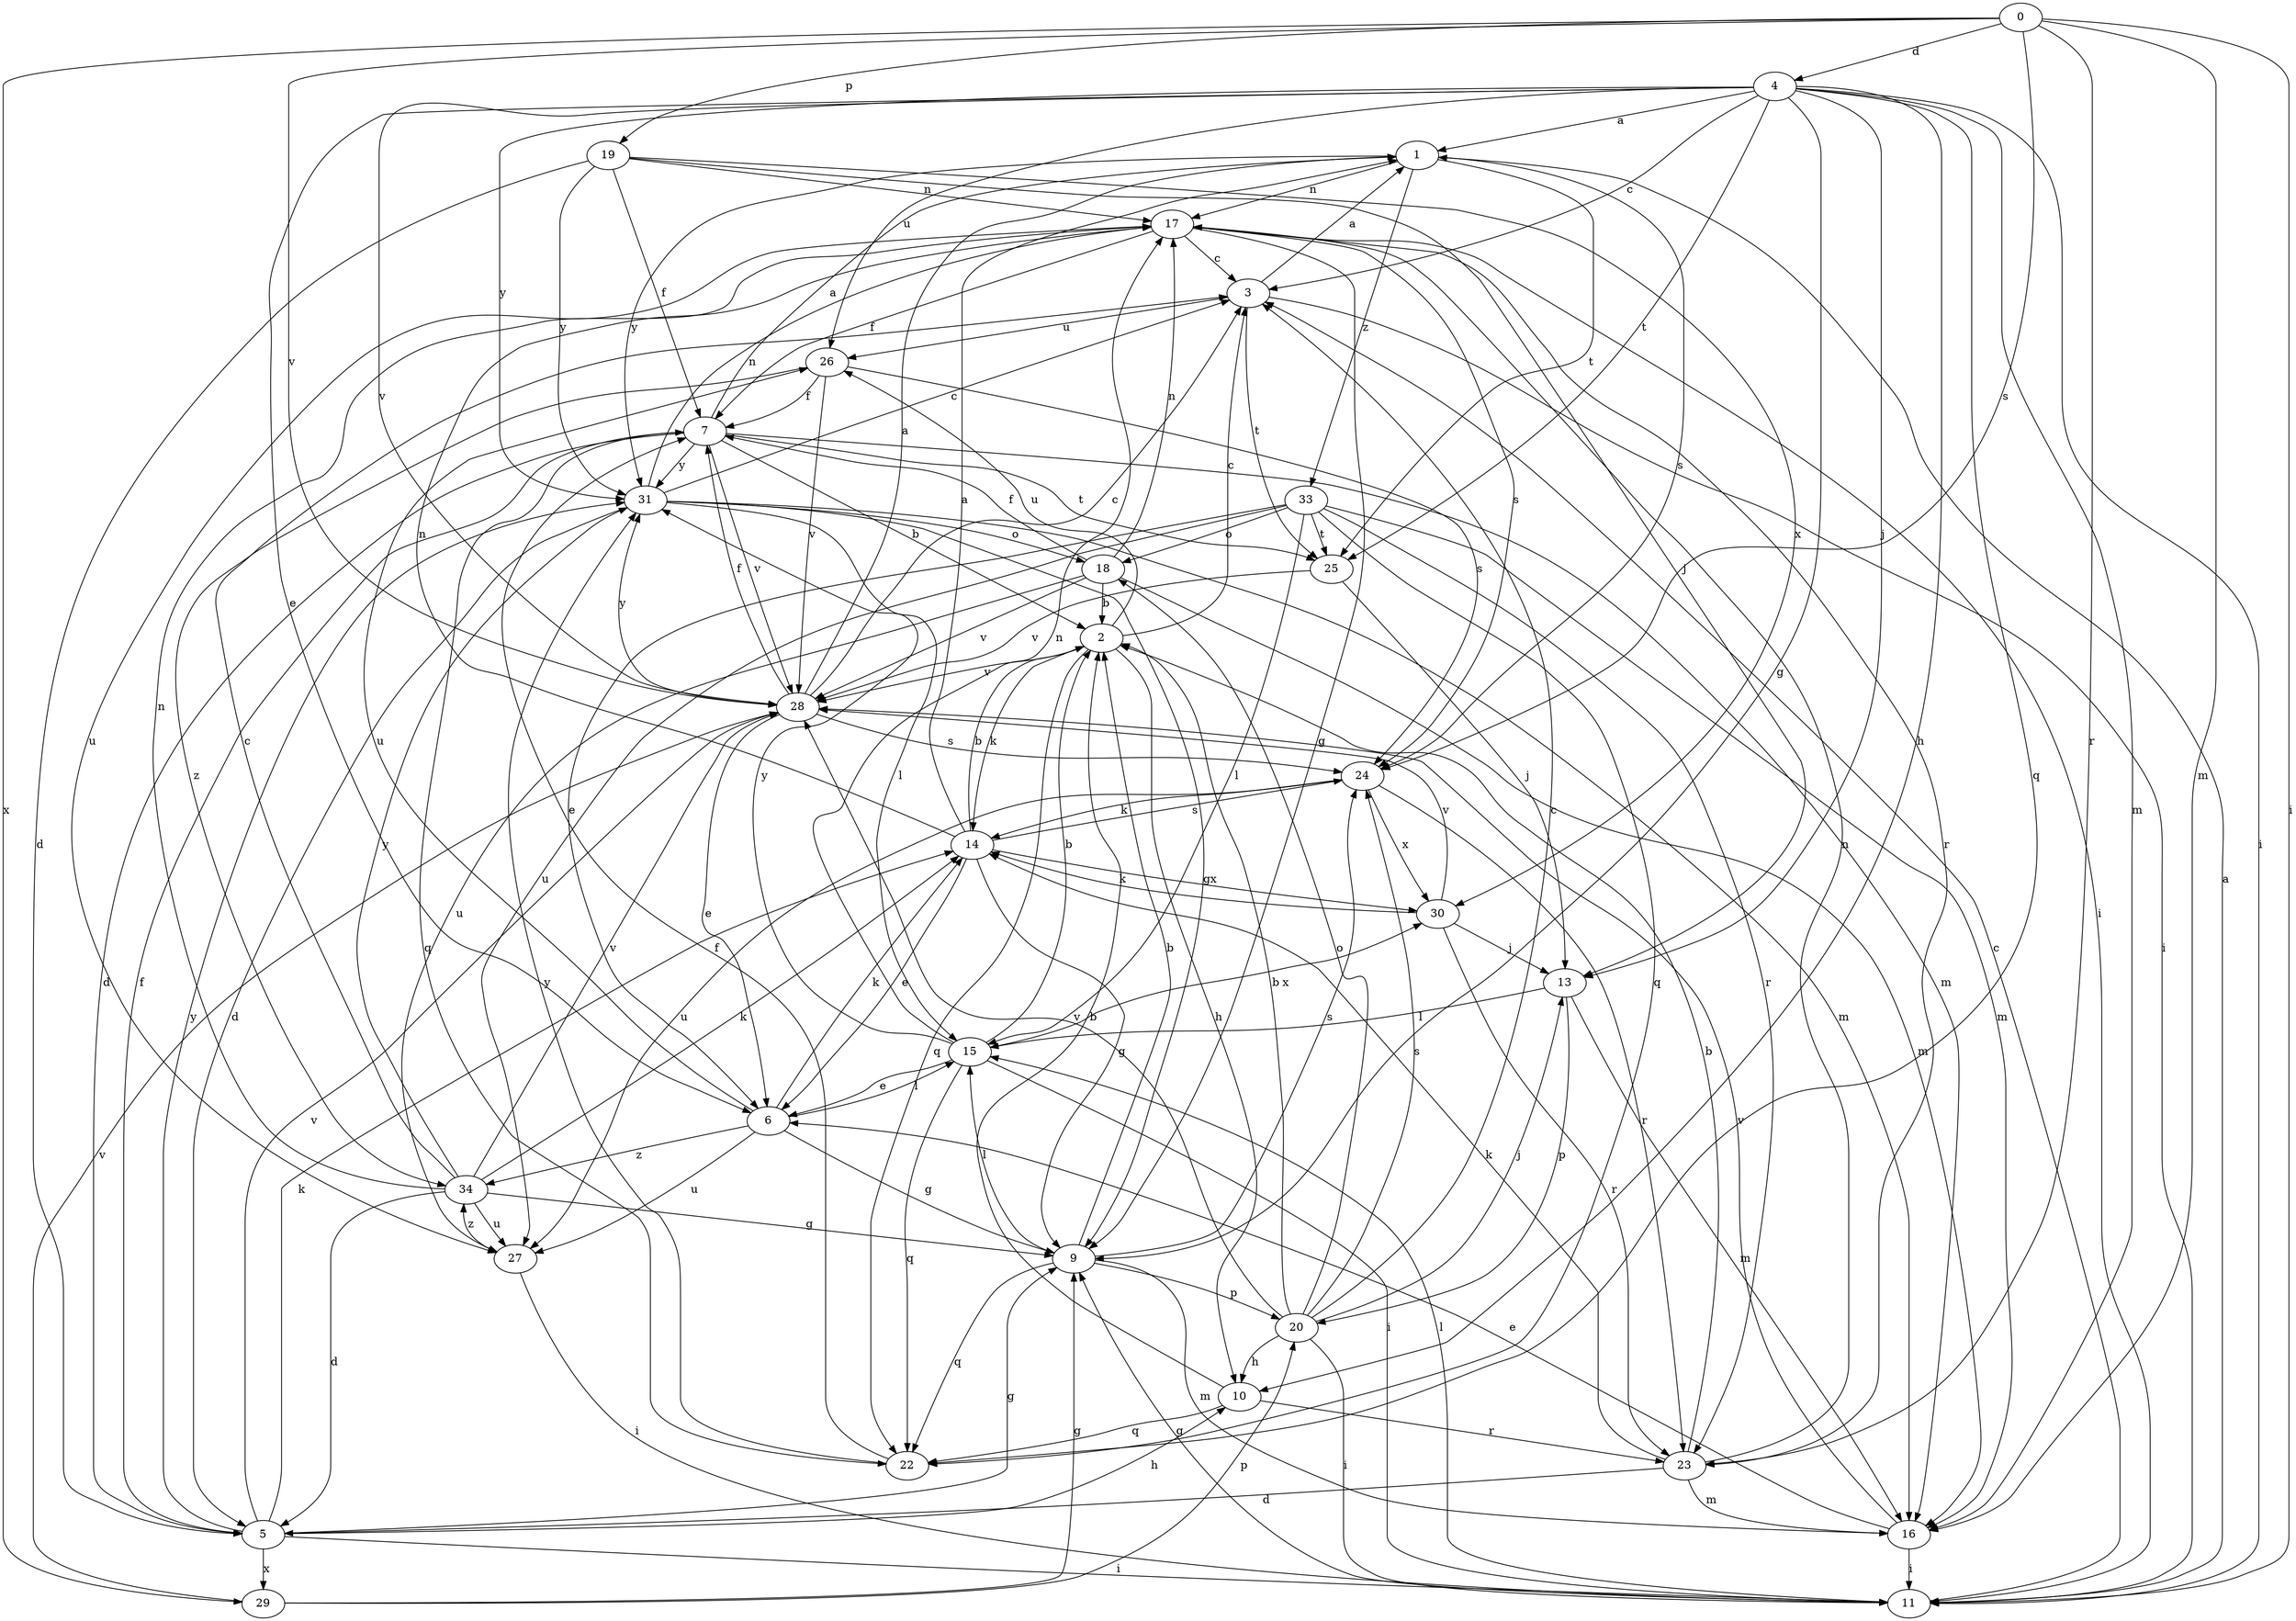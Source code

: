 strict digraph  {
0;
1;
2;
3;
4;
5;
6;
7;
9;
10;
11;
13;
14;
15;
16;
17;
18;
19;
20;
22;
23;
24;
25;
26;
27;
28;
29;
30;
31;
33;
34;
0 -> 4  [label=d];
0 -> 11  [label=i];
0 -> 16  [label=m];
0 -> 19  [label=p];
0 -> 23  [label=r];
0 -> 24  [label=s];
0 -> 28  [label=v];
0 -> 29  [label=x];
1 -> 17  [label=n];
1 -> 24  [label=s];
1 -> 25  [label=t];
1 -> 31  [label=y];
1 -> 33  [label=z];
2 -> 3  [label=c];
2 -> 10  [label=h];
2 -> 14  [label=k];
2 -> 22  [label=q];
2 -> 26  [label=u];
2 -> 28  [label=v];
3 -> 1  [label=a];
3 -> 11  [label=i];
3 -> 25  [label=t];
3 -> 26  [label=u];
4 -> 1  [label=a];
4 -> 3  [label=c];
4 -> 6  [label=e];
4 -> 9  [label=g];
4 -> 10  [label=h];
4 -> 11  [label=i];
4 -> 13  [label=j];
4 -> 16  [label=m];
4 -> 22  [label=q];
4 -> 25  [label=t];
4 -> 26  [label=u];
4 -> 28  [label=v];
4 -> 31  [label=y];
5 -> 7  [label=f];
5 -> 9  [label=g];
5 -> 10  [label=h];
5 -> 11  [label=i];
5 -> 14  [label=k];
5 -> 28  [label=v];
5 -> 29  [label=x];
5 -> 31  [label=y];
6 -> 9  [label=g];
6 -> 14  [label=k];
6 -> 15  [label=l];
6 -> 26  [label=u];
6 -> 27  [label=u];
6 -> 34  [label=z];
7 -> 1  [label=a];
7 -> 2  [label=b];
7 -> 5  [label=d];
7 -> 16  [label=m];
7 -> 22  [label=q];
7 -> 25  [label=t];
7 -> 28  [label=v];
7 -> 31  [label=y];
9 -> 2  [label=b];
9 -> 15  [label=l];
9 -> 16  [label=m];
9 -> 20  [label=p];
9 -> 22  [label=q];
9 -> 24  [label=s];
10 -> 2  [label=b];
10 -> 22  [label=q];
10 -> 23  [label=r];
11 -> 1  [label=a];
11 -> 3  [label=c];
11 -> 9  [label=g];
11 -> 15  [label=l];
13 -> 15  [label=l];
13 -> 16  [label=m];
13 -> 20  [label=p];
14 -> 1  [label=a];
14 -> 2  [label=b];
14 -> 6  [label=e];
14 -> 9  [label=g];
14 -> 17  [label=n];
14 -> 24  [label=s];
14 -> 30  [label=x];
15 -> 2  [label=b];
15 -> 6  [label=e];
15 -> 11  [label=i];
15 -> 17  [label=n];
15 -> 22  [label=q];
15 -> 30  [label=x];
15 -> 31  [label=y];
16 -> 6  [label=e];
16 -> 11  [label=i];
16 -> 28  [label=v];
17 -> 3  [label=c];
17 -> 7  [label=f];
17 -> 9  [label=g];
17 -> 11  [label=i];
17 -> 23  [label=r];
17 -> 24  [label=s];
17 -> 27  [label=u];
18 -> 2  [label=b];
18 -> 7  [label=f];
18 -> 16  [label=m];
18 -> 17  [label=n];
18 -> 27  [label=u];
18 -> 28  [label=v];
19 -> 5  [label=d];
19 -> 7  [label=f];
19 -> 13  [label=j];
19 -> 17  [label=n];
19 -> 30  [label=x];
19 -> 31  [label=y];
20 -> 2  [label=b];
20 -> 3  [label=c];
20 -> 10  [label=h];
20 -> 11  [label=i];
20 -> 13  [label=j];
20 -> 18  [label=o];
20 -> 24  [label=s];
20 -> 28  [label=v];
22 -> 7  [label=f];
22 -> 31  [label=y];
23 -> 2  [label=b];
23 -> 5  [label=d];
23 -> 14  [label=k];
23 -> 16  [label=m];
23 -> 17  [label=n];
24 -> 14  [label=k];
24 -> 23  [label=r];
24 -> 27  [label=u];
24 -> 30  [label=x];
25 -> 13  [label=j];
25 -> 28  [label=v];
26 -> 7  [label=f];
26 -> 24  [label=s];
26 -> 28  [label=v];
26 -> 34  [label=z];
27 -> 11  [label=i];
27 -> 34  [label=z];
28 -> 1  [label=a];
28 -> 3  [label=c];
28 -> 6  [label=e];
28 -> 7  [label=f];
28 -> 24  [label=s];
28 -> 31  [label=y];
29 -> 9  [label=g];
29 -> 20  [label=p];
29 -> 28  [label=v];
30 -> 13  [label=j];
30 -> 14  [label=k];
30 -> 23  [label=r];
30 -> 28  [label=v];
31 -> 3  [label=c];
31 -> 5  [label=d];
31 -> 9  [label=g];
31 -> 15  [label=l];
31 -> 16  [label=m];
31 -> 17  [label=n];
31 -> 18  [label=o];
33 -> 6  [label=e];
33 -> 15  [label=l];
33 -> 16  [label=m];
33 -> 18  [label=o];
33 -> 22  [label=q];
33 -> 23  [label=r];
33 -> 25  [label=t];
33 -> 27  [label=u];
34 -> 3  [label=c];
34 -> 5  [label=d];
34 -> 9  [label=g];
34 -> 14  [label=k];
34 -> 17  [label=n];
34 -> 27  [label=u];
34 -> 28  [label=v];
34 -> 31  [label=y];
}
